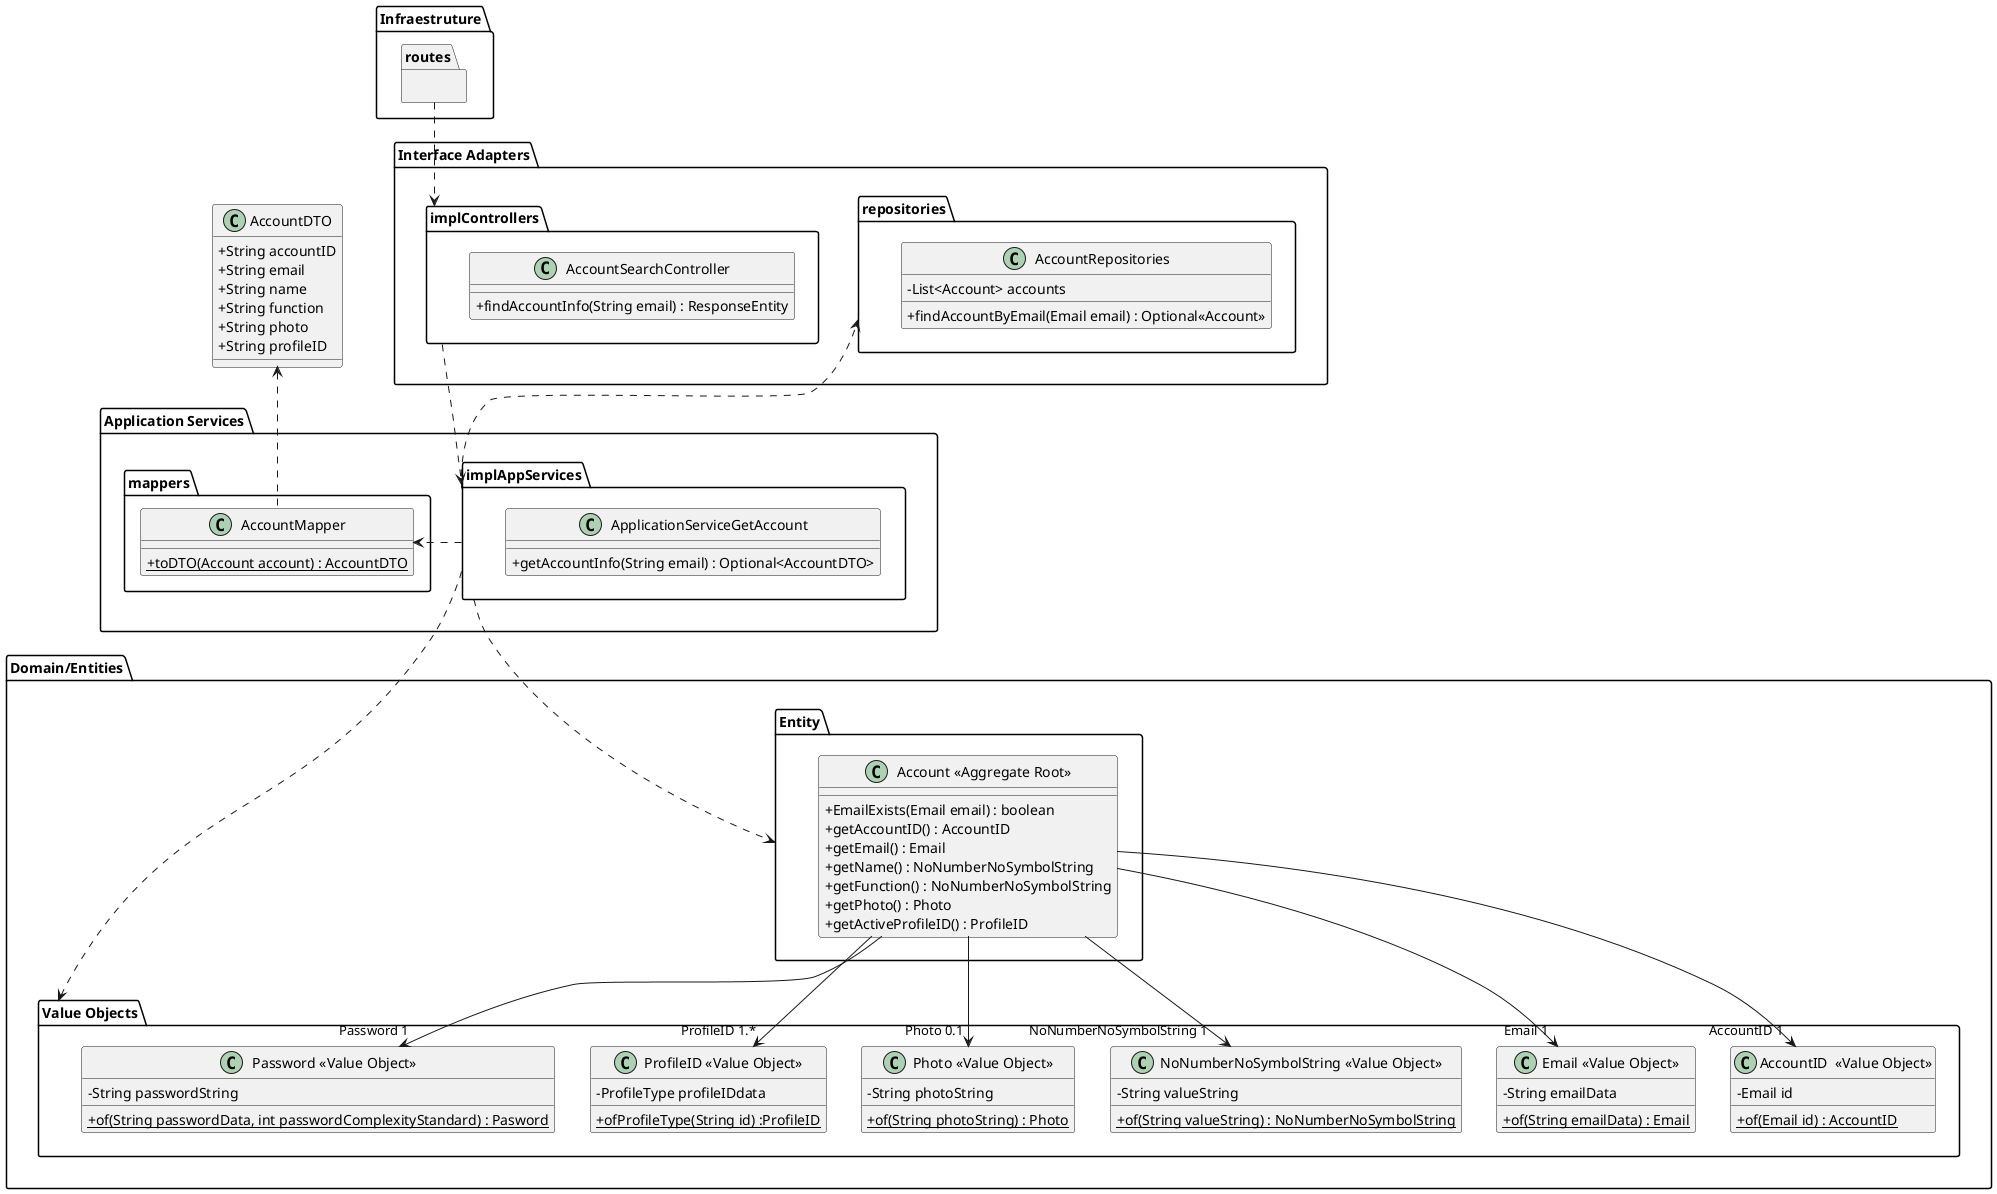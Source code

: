 @startuml
'https://plantuml.com/class-diagramheader IMPLEMENTATION VIEW
top to bottom direction
skinparam classAttributeIconSize 0

folder "Infraestruture"{
package "routes" as packRoutes{

}
}

folder "Interface Adapters" as folderinter{
 package "repositories" as packrepo{
    class "AccountRepositories" as classrepo{
     -List<Account> accounts
     +findAccountByEmail(Email email) : Optional<<Account>>
    }
    }
package "implControllers" as packcontrol {
class "AccountSearchController" as classcontroller{
+findAccountInfo(String email) : ResponseEntity
}
    }


}

class "AccountDTO" as dto {
+String accountID
+String email
+String name
+String function
+String photo
+String profileID
}

folder "Application Services"{



package "mappers" as packMapper{
class "AccountMapper" as mapper{
+{static}toDTO(Account account) : AccountDTO
}
}
package implAppServices as packAppService{
 class "ApplicationServiceGetAccount" as classService{
 +getAccountInfo(String email) : Optional<AccountDTO>
 }
  }
}

folder "Domain/Entities" as domain{

package "Value Objects" as packVO{
  class "AccountID  <<Value Object>>" as classACCID{
  -Email id
  +{static}of(Email id) : AccountID
  }
  class "Email <<Value Object>>" as classEmail {
  -String emailData
  +{static}of(String emailData) : Email
  }
  class "NoNumberNoSymbolString <<Value Object>>" as classNameFunction {
  -String valueString
  +{static}of(String valueString) : NoNumberNoSymbolString
  }
  class "Photo <<Value Object>>" as classPhoto{
  -String photoString
  +{static}of(String photoString) : Photo
  }
  class "ProfileID <<Value Object>>" as classProfileID{
  -ProfileType profileIDdata
  +{static}ofProfileType(String id) :ProfileID
  }
  class "Password <<Value Object>>" as classPassword{
  -String passwordString
  +{static}of(String passwordData, int passwordComplexityStandard) : Pasword
  }
    }

package Entity as packEntity{
class "Account << Aggregate Root >>" as classAccount{

  +EmailExists(Email email) : boolean
  +getAccountID() : AccountID
  +getEmail() : Email
  +getName() : NoNumberNoSymbolString
  +getFunction() : NoNumberNoSymbolString
  +getPhoto() : Photo
  +getActiveProfileID() : ProfileID
}
    }
}

packRoutes..>packcontrol
packcontrol..>packAppService
packrepo<..packAppService
mapper..up>dto
packAppService..>packEntity
packAppService ..>packVO
packAppService..right> mapper


classAccount-->"ProfileID 1.*"classProfileID
classAccount-->"AccountID 1"classACCID
classAccount-->"Email 1" classEmail
classAccount-->"Photo 0.1"classPhoto
classAccount-->"NoNumberNoSymbolString 1"classNameFunction
classAccount-->"Password 1"classPassword

@enduml
